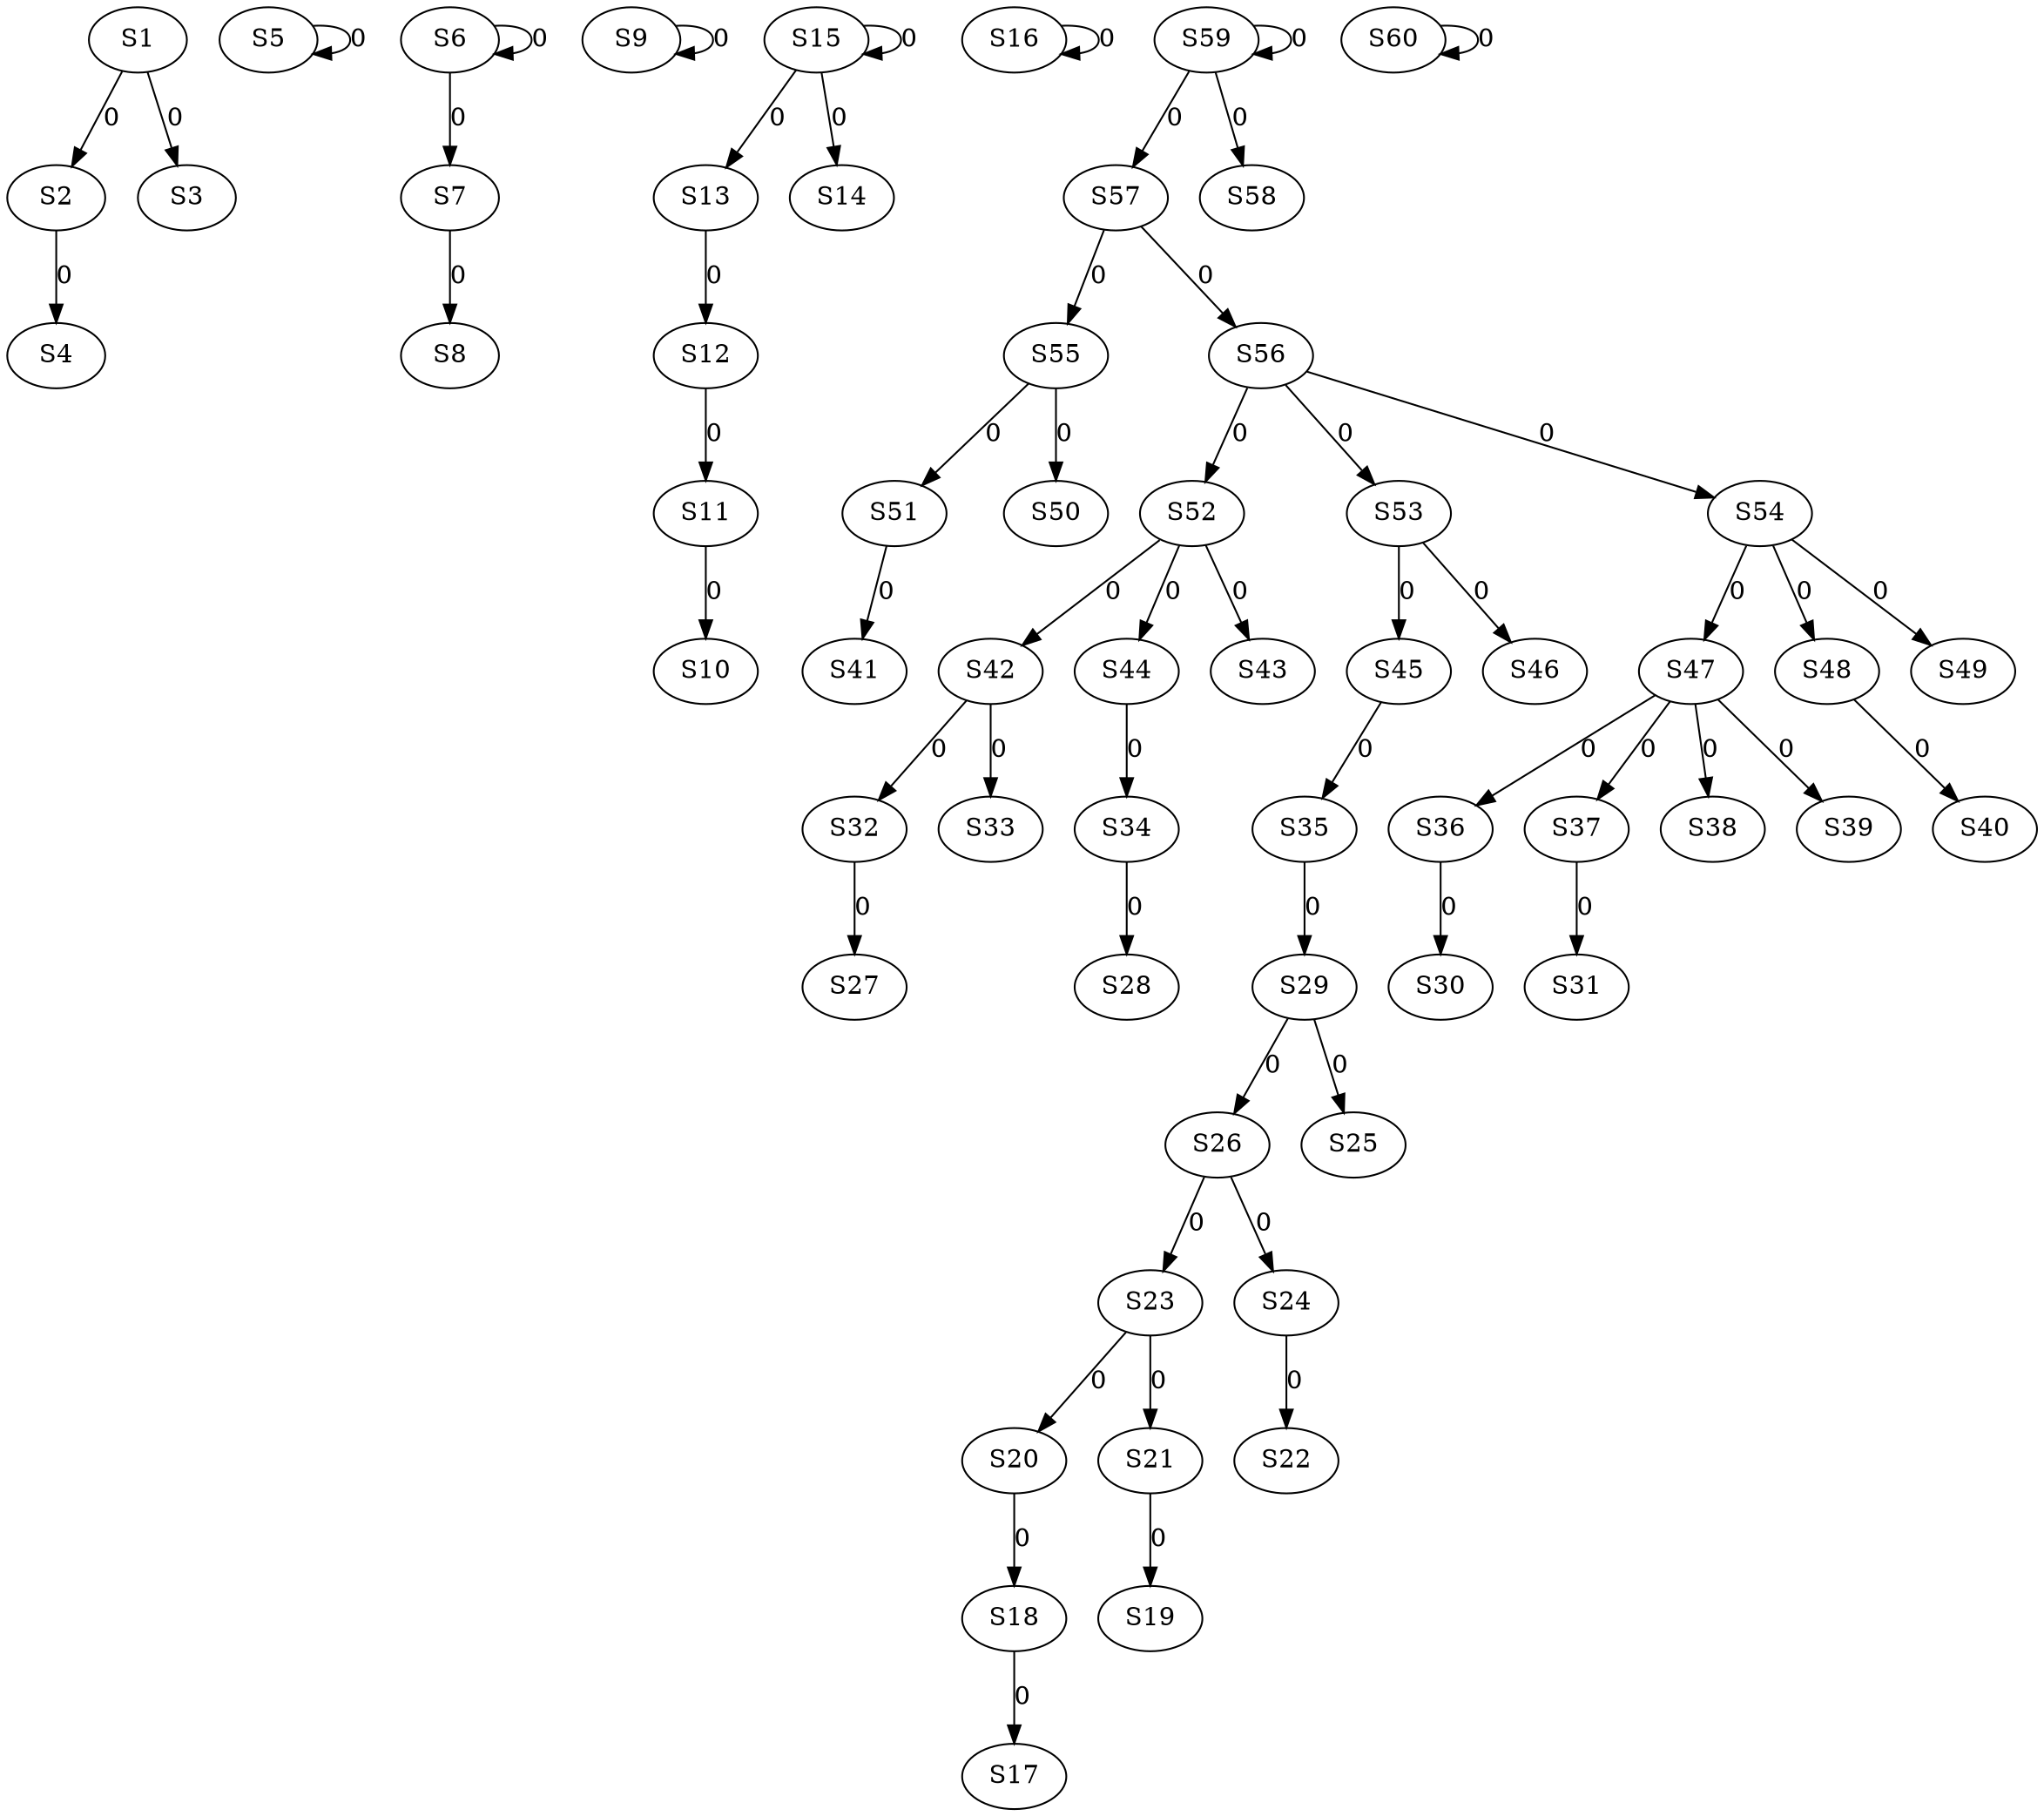 strict digraph {
	S1 -> S2 [ label = 0 ];
	S1 -> S3 [ label = 0 ];
	S2 -> S4 [ label = 0 ];
	S5 -> S5 [ label = 0 ];
	S6 -> S6 [ label = 0 ];
	S6 -> S7 [ label = 0 ];
	S7 -> S8 [ label = 0 ];
	S9 -> S9 [ label = 0 ];
	S11 -> S10 [ label = 0 ];
	S12 -> S11 [ label = 0 ];
	S13 -> S12 [ label = 0 ];
	S15 -> S13 [ label = 0 ];
	S15 -> S14 [ label = 0 ];
	S15 -> S15 [ label = 0 ];
	S16 -> S16 [ label = 0 ];
	S18 -> S17 [ label = 0 ];
	S20 -> S18 [ label = 0 ];
	S21 -> S19 [ label = 0 ];
	S23 -> S20 [ label = 0 ];
	S23 -> S21 [ label = 0 ];
	S24 -> S22 [ label = 0 ];
	S26 -> S23 [ label = 0 ];
	S26 -> S24 [ label = 0 ];
	S29 -> S25 [ label = 0 ];
	S29 -> S26 [ label = 0 ];
	S32 -> S27 [ label = 0 ];
	S34 -> S28 [ label = 0 ];
	S35 -> S29 [ label = 0 ];
	S36 -> S30 [ label = 0 ];
	S37 -> S31 [ label = 0 ];
	S42 -> S32 [ label = 0 ];
	S42 -> S33 [ label = 0 ];
	S44 -> S34 [ label = 0 ];
	S45 -> S35 [ label = 0 ];
	S47 -> S36 [ label = 0 ];
	S47 -> S37 [ label = 0 ];
	S47 -> S38 [ label = 0 ];
	S47 -> S39 [ label = 0 ];
	S48 -> S40 [ label = 0 ];
	S51 -> S41 [ label = 0 ];
	S52 -> S42 [ label = 0 ];
	S52 -> S43 [ label = 0 ];
	S52 -> S44 [ label = 0 ];
	S53 -> S45 [ label = 0 ];
	S53 -> S46 [ label = 0 ];
	S54 -> S47 [ label = 0 ];
	S54 -> S48 [ label = 0 ];
	S54 -> S49 [ label = 0 ];
	S55 -> S50 [ label = 0 ];
	S55 -> S51 [ label = 0 ];
	S56 -> S52 [ label = 0 ];
	S56 -> S53 [ label = 0 ];
	S56 -> S54 [ label = 0 ];
	S57 -> S55 [ label = 0 ];
	S57 -> S56 [ label = 0 ];
	S59 -> S57 [ label = 0 ];
	S59 -> S58 [ label = 0 ];
	S59 -> S59 [ label = 0 ];
	S60 -> S60 [ label = 0 ];
}
